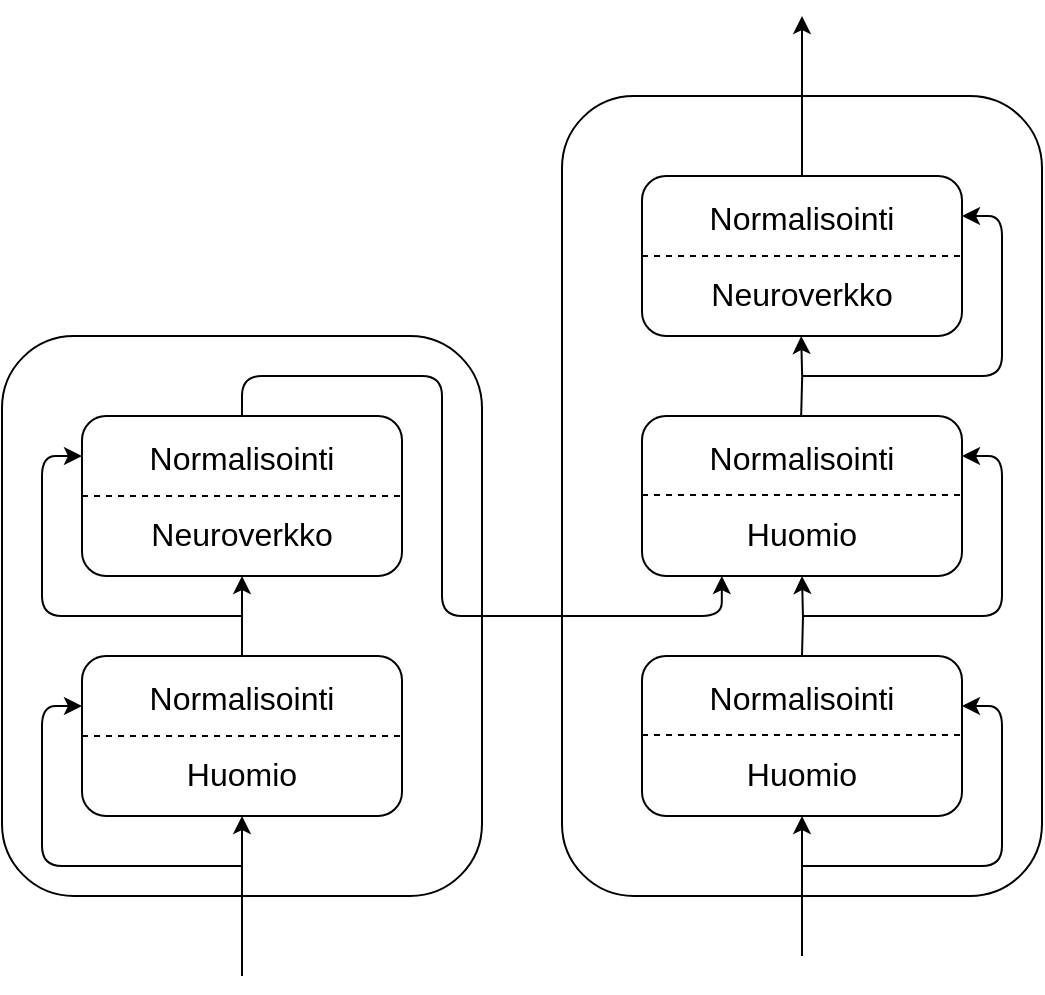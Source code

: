 <mxfile version="21.2.9" type="github">
  <diagram name="Sivu-1" id="GMaKvx0z-_WbxwCyOCGv">
    <mxGraphModel dx="1323" dy="703" grid="1" gridSize="10" guides="1" tooltips="1" connect="1" arrows="1" fold="1" page="1" pageScale="1" pageWidth="827" pageHeight="1169" math="0" shadow="0">
      <root>
        <mxCell id="0" />
        <mxCell id="1" parent="0" />
        <mxCell id="7PYKrdhhIDAXLN2S15Va-42" style="edgeStyle=orthogonalEdgeStyle;rounded=1;orthogonalLoop=1;jettySize=auto;html=1;exitX=1;exitY=0.25;exitDx=0;exitDy=0;entryX=1;entryY=0.25;entryDx=0;entryDy=0;" edge="1" parent="1" target="7PYKrdhhIDAXLN2S15Va-36">
          <mxGeometry relative="1" as="geometry">
            <mxPoint x="520" y="420" as="sourcePoint" />
            <Array as="points">
              <mxPoint x="620" y="420" />
              <mxPoint x="620" y="340" />
            </Array>
          </mxGeometry>
        </mxCell>
        <mxCell id="7PYKrdhhIDAXLN2S15Va-36" value="&lt;div style=&quot;font-size: 16px;&quot;&gt;&lt;font style=&quot;font-size: 16px;&quot;&gt;Normalisointi&lt;/font&gt;&lt;/div&gt;&lt;div style=&quot;font-size: 16px;&quot;&gt;&lt;font style=&quot;font-size: 16px;&quot;&gt;&lt;br&gt;&lt;/font&gt;&lt;/div&gt;&lt;div style=&quot;font-size: 16px;&quot;&gt;&lt;font style=&quot;font-size: 16px;&quot;&gt;Neuroverkko&lt;font style=&quot;font-size: 16px;&quot;&gt;&lt;br&gt;&lt;/font&gt;&lt;/font&gt;&lt;/div&gt;" style="rounded=1;whiteSpace=wrap;html=1;" vertex="1" parent="1">
          <mxGeometry x="440" y="320" width="160" height="80" as="geometry" />
        </mxCell>
        <mxCell id="7PYKrdhhIDAXLN2S15Va-35" value="&lt;div style=&quot;font-size: 16px;&quot;&gt;&lt;font style=&quot;font-size: 16px;&quot;&gt;Normalisointi&lt;/font&gt;&lt;/div&gt;&lt;div style=&quot;font-size: 16px;&quot;&gt;&lt;font style=&quot;font-size: 16px;&quot;&gt;&lt;br&gt;&lt;/font&gt;&lt;/div&gt;&lt;div style=&quot;font-size: 16px;&quot;&gt;&lt;font style=&quot;font-size: 16px;&quot;&gt;Huomio&lt;font style=&quot;font-size: 16px;&quot;&gt;&lt;br&gt;&lt;/font&gt;&lt;/font&gt;&lt;/div&gt;" style="rounded=1;whiteSpace=wrap;html=1;" vertex="1" parent="1">
          <mxGeometry x="440" y="440" width="160" height="80" as="geometry" />
        </mxCell>
        <mxCell id="7PYKrdhhIDAXLN2S15Va-34" value="&lt;div style=&quot;font-size: 16px;&quot;&gt;&lt;font style=&quot;font-size: 16px;&quot;&gt;Normalisointi&lt;/font&gt;&lt;/div&gt;&lt;div style=&quot;font-size: 16px;&quot;&gt;&lt;font style=&quot;font-size: 16px;&quot;&gt;&lt;br&gt;&lt;/font&gt;&lt;/div&gt;&lt;div style=&quot;font-size: 16px;&quot;&gt;&lt;font style=&quot;font-size: 16px;&quot;&gt;Huomio&lt;font style=&quot;font-size: 16px;&quot;&gt;&lt;br&gt;&lt;/font&gt;&lt;/font&gt;&lt;/div&gt;" style="rounded=1;whiteSpace=wrap;html=1;" vertex="1" parent="1">
          <mxGeometry x="440" y="560" width="160" height="80" as="geometry" />
        </mxCell>
        <mxCell id="7PYKrdhhIDAXLN2S15Va-33" value="&lt;div style=&quot;font-size: 16px;&quot;&gt;&lt;font style=&quot;font-size: 16px;&quot;&gt;Normalisointi&lt;/font&gt;&lt;/div&gt;&lt;div style=&quot;font-size: 16px;&quot;&gt;&lt;font style=&quot;font-size: 16px;&quot;&gt;&lt;br&gt;&lt;/font&gt;&lt;/div&gt;&lt;div style=&quot;font-size: 16px;&quot;&gt;&lt;font style=&quot;font-size: 16px;&quot;&gt;Huomio&lt;font style=&quot;font-size: 16px;&quot;&gt;&lt;br&gt;&lt;/font&gt;&lt;/font&gt;&lt;/div&gt;" style="rounded=1;whiteSpace=wrap;html=1;" vertex="1" parent="1">
          <mxGeometry x="160" y="560" width="160" height="80" as="geometry" />
        </mxCell>
        <mxCell id="7PYKrdhhIDAXLN2S15Va-39" style="edgeStyle=orthogonalEdgeStyle;rounded=1;orthogonalLoop=1;jettySize=auto;html=1;exitX=0.5;exitY=0;exitDx=0;exitDy=0;entryX=0.333;entryY=0.6;entryDx=0;entryDy=0;entryPerimeter=0;" edge="1" parent="1" source="7PYKrdhhIDAXLN2S15Va-3">
          <mxGeometry relative="1" as="geometry">
            <mxPoint x="479.92" y="520" as="targetPoint" />
            <Array as="points">
              <mxPoint x="240" y="420" />
              <mxPoint x="340" y="420" />
              <mxPoint x="340" y="540" />
              <mxPoint x="480" y="540" />
            </Array>
          </mxGeometry>
        </mxCell>
        <mxCell id="7PYKrdhhIDAXLN2S15Va-48" style="edgeStyle=orthogonalEdgeStyle;rounded=1;orthogonalLoop=1;jettySize=auto;html=1;entryX=0;entryY=0.25;entryDx=0;entryDy=0;" edge="1" parent="1" target="7PYKrdhhIDAXLN2S15Va-3">
          <mxGeometry relative="1" as="geometry">
            <mxPoint x="240" y="540" as="sourcePoint" />
            <Array as="points">
              <mxPoint x="140" y="540" />
              <mxPoint x="140" y="460" />
            </Array>
          </mxGeometry>
        </mxCell>
        <mxCell id="7PYKrdhhIDAXLN2S15Va-3" value="&lt;div style=&quot;font-size: 16px;&quot;&gt;&lt;font style=&quot;font-size: 16px;&quot;&gt;Normalisointi&lt;/font&gt;&lt;/div&gt;&lt;div style=&quot;font-size: 16px;&quot;&gt;&lt;font style=&quot;font-size: 16px;&quot;&gt;&lt;br&gt;&lt;/font&gt;&lt;/div&gt;&lt;div style=&quot;font-size: 16px;&quot;&gt;&lt;font style=&quot;font-size: 16px;&quot;&gt;Neuroverkko&lt;br&gt;&lt;/font&gt;&lt;/div&gt;" style="rounded=1;whiteSpace=wrap;html=1;" vertex="1" parent="1">
          <mxGeometry x="160" y="440" width="160" height="80" as="geometry" />
        </mxCell>
        <mxCell id="7PYKrdhhIDAXLN2S15Va-24" style="edgeStyle=orthogonalEdgeStyle;rounded=0;orthogonalLoop=1;jettySize=auto;html=1;exitX=0.5;exitY=0;exitDx=0;exitDy=0;entryX=0.5;entryY=1;entryDx=0;entryDy=0;" edge="1" parent="1">
          <mxGeometry relative="1" as="geometry">
            <mxPoint x="520" y="560" as="sourcePoint" />
            <mxPoint x="520" y="520" as="targetPoint" />
          </mxGeometry>
        </mxCell>
        <mxCell id="7PYKrdhhIDAXLN2S15Va-26" style="edgeStyle=orthogonalEdgeStyle;rounded=0;orthogonalLoop=1;jettySize=auto;html=1;entryX=0.5;entryY=1;entryDx=0;entryDy=0;" edge="1" parent="1">
          <mxGeometry relative="1" as="geometry">
            <mxPoint x="520" y="640" as="targetPoint" />
            <mxPoint x="520" y="710" as="sourcePoint" />
          </mxGeometry>
        </mxCell>
        <mxCell id="7PYKrdhhIDAXLN2S15Va-31" style="edgeStyle=orthogonalEdgeStyle;rounded=0;orthogonalLoop=1;jettySize=auto;html=1;exitX=0.5;exitY=0;exitDx=0;exitDy=0;" edge="1" parent="1">
          <mxGeometry relative="1" as="geometry">
            <mxPoint x="520" y="240" as="targetPoint" />
            <mxPoint x="520" y="320" as="sourcePoint" />
          </mxGeometry>
        </mxCell>
        <mxCell id="7PYKrdhhIDAXLN2S15Va-25" style="edgeStyle=orthogonalEdgeStyle;rounded=0;orthogonalLoop=1;jettySize=auto;html=1;exitX=0.5;exitY=0;exitDx=0;exitDy=0;entryX=0.5;entryY=1;entryDx=0;entryDy=0;" edge="1" parent="1">
          <mxGeometry relative="1" as="geometry">
            <mxPoint x="519.58" y="440" as="sourcePoint" />
            <mxPoint x="519.58" y="400" as="targetPoint" />
          </mxGeometry>
        </mxCell>
        <mxCell id="7PYKrdhhIDAXLN2S15Va-9" value="" style="endArrow=classic;html=1;rounded=0;entryX=0.5;entryY=1;entryDx=0;entryDy=0;exitX=0.5;exitY=0;exitDx=0;exitDy=0;" edge="1" parent="1" target="7PYKrdhhIDAXLN2S15Va-3">
          <mxGeometry width="50" height="50" relative="1" as="geometry">
            <mxPoint x="240" y="560" as="sourcePoint" />
            <mxPoint x="480" y="490" as="targetPoint" />
          </mxGeometry>
        </mxCell>
        <mxCell id="7PYKrdhhIDAXLN2S15Va-10" value="" style="endArrow=classic;html=1;rounded=0;entryX=0.5;entryY=1;entryDx=0;entryDy=0;" edge="1" parent="1">
          <mxGeometry width="50" height="50" relative="1" as="geometry">
            <mxPoint x="240" y="720" as="sourcePoint" />
            <mxPoint x="240" y="640" as="targetPoint" />
          </mxGeometry>
        </mxCell>
        <mxCell id="7PYKrdhhIDAXLN2S15Va-15" value="" style="endArrow=none;dashed=1;html=1;rounded=0;exitX=0;exitY=0.5;exitDx=0;exitDy=0;entryX=1;entryY=0.5;entryDx=0;entryDy=0;" edge="1" parent="1">
          <mxGeometry width="50" height="50" relative="1" as="geometry">
            <mxPoint x="160" y="600" as="sourcePoint" />
            <mxPoint x="320" y="600" as="targetPoint" />
          </mxGeometry>
        </mxCell>
        <mxCell id="7PYKrdhhIDAXLN2S15Va-16" value="" style="endArrow=none;dashed=1;html=1;rounded=0;exitX=0;exitY=0.5;exitDx=0;exitDy=0;entryX=1;entryY=0.5;entryDx=0;entryDy=0;" edge="1" parent="1" source="7PYKrdhhIDAXLN2S15Va-3" target="7PYKrdhhIDAXLN2S15Va-3">
          <mxGeometry width="50" height="50" relative="1" as="geometry">
            <mxPoint x="350" y="570" as="sourcePoint" />
            <mxPoint x="400" y="520" as="targetPoint" />
          </mxGeometry>
        </mxCell>
        <mxCell id="7PYKrdhhIDAXLN2S15Va-21" value="" style="endArrow=none;dashed=1;html=1;rounded=0;exitX=0;exitY=0.5;exitDx=0;exitDy=0;entryX=1;entryY=0.5;entryDx=0;entryDy=0;" edge="1" parent="1">
          <mxGeometry width="50" height="50" relative="1" as="geometry">
            <mxPoint x="440" y="360" as="sourcePoint" />
            <mxPoint x="600" y="360" as="targetPoint" />
          </mxGeometry>
        </mxCell>
        <mxCell id="7PYKrdhhIDAXLN2S15Va-22" value="" style="endArrow=none;dashed=1;html=1;rounded=0;exitX=0;exitY=0.5;exitDx=0;exitDy=0;entryX=1;entryY=0.5;entryDx=0;entryDy=0;" edge="1" parent="1">
          <mxGeometry width="50" height="50" relative="1" as="geometry">
            <mxPoint x="440" y="479.5" as="sourcePoint" />
            <mxPoint x="600" y="479.5" as="targetPoint" />
          </mxGeometry>
        </mxCell>
        <mxCell id="7PYKrdhhIDAXLN2S15Va-23" value="" style="endArrow=none;dashed=1;html=1;rounded=0;exitX=0;exitY=0.5;exitDx=0;exitDy=0;entryX=1;entryY=0.5;entryDx=0;entryDy=0;" edge="1" parent="1">
          <mxGeometry width="50" height="50" relative="1" as="geometry">
            <mxPoint x="440" y="599.5" as="sourcePoint" />
            <mxPoint x="600" y="599.5" as="targetPoint" />
          </mxGeometry>
        </mxCell>
        <mxCell id="7PYKrdhhIDAXLN2S15Va-43" style="edgeStyle=orthogonalEdgeStyle;rounded=1;orthogonalLoop=1;jettySize=auto;html=1;exitX=1;exitY=0.25;exitDx=0;exitDy=0;entryX=1;entryY=0.25;entryDx=0;entryDy=0;" edge="1" parent="1">
          <mxGeometry relative="1" as="geometry">
            <mxPoint x="600" y="460" as="targetPoint" />
            <mxPoint x="520" y="540" as="sourcePoint" />
            <Array as="points">
              <mxPoint x="620" y="540" />
              <mxPoint x="620" y="460" />
            </Array>
          </mxGeometry>
        </mxCell>
        <mxCell id="7PYKrdhhIDAXLN2S15Va-44" style="edgeStyle=orthogonalEdgeStyle;rounded=1;orthogonalLoop=1;jettySize=auto;html=1;exitX=1;exitY=0.25;exitDx=0;exitDy=0;entryX=1;entryY=0.25;entryDx=0;entryDy=0;" edge="1" parent="1">
          <mxGeometry relative="1" as="geometry">
            <mxPoint x="600" y="585" as="targetPoint" />
            <mxPoint x="520" y="665" as="sourcePoint" />
            <Array as="points">
              <mxPoint x="620" y="665" />
              <mxPoint x="620" y="585" />
            </Array>
          </mxGeometry>
        </mxCell>
        <mxCell id="7PYKrdhhIDAXLN2S15Va-49" style="edgeStyle=orthogonalEdgeStyle;rounded=1;orthogonalLoop=1;jettySize=auto;html=1;entryX=0;entryY=0.25;entryDx=0;entryDy=0;" edge="1" parent="1">
          <mxGeometry relative="1" as="geometry">
            <mxPoint x="160" y="585" as="targetPoint" />
            <mxPoint x="240" y="665" as="sourcePoint" />
            <Array as="points">
              <mxPoint x="140" y="665" />
              <mxPoint x="140" y="585" />
            </Array>
          </mxGeometry>
        </mxCell>
        <mxCell id="7PYKrdhhIDAXLN2S15Va-50" value="" style="rounded=1;whiteSpace=wrap;html=1;fillColor=none;" vertex="1" parent="1">
          <mxGeometry x="120" y="400" width="240" height="280" as="geometry" />
        </mxCell>
        <mxCell id="7PYKrdhhIDAXLN2S15Va-51" value="" style="rounded=1;whiteSpace=wrap;html=1;fillColor=none;" vertex="1" parent="1">
          <mxGeometry x="400" y="280" width="240" height="400" as="geometry" />
        </mxCell>
      </root>
    </mxGraphModel>
  </diagram>
</mxfile>
